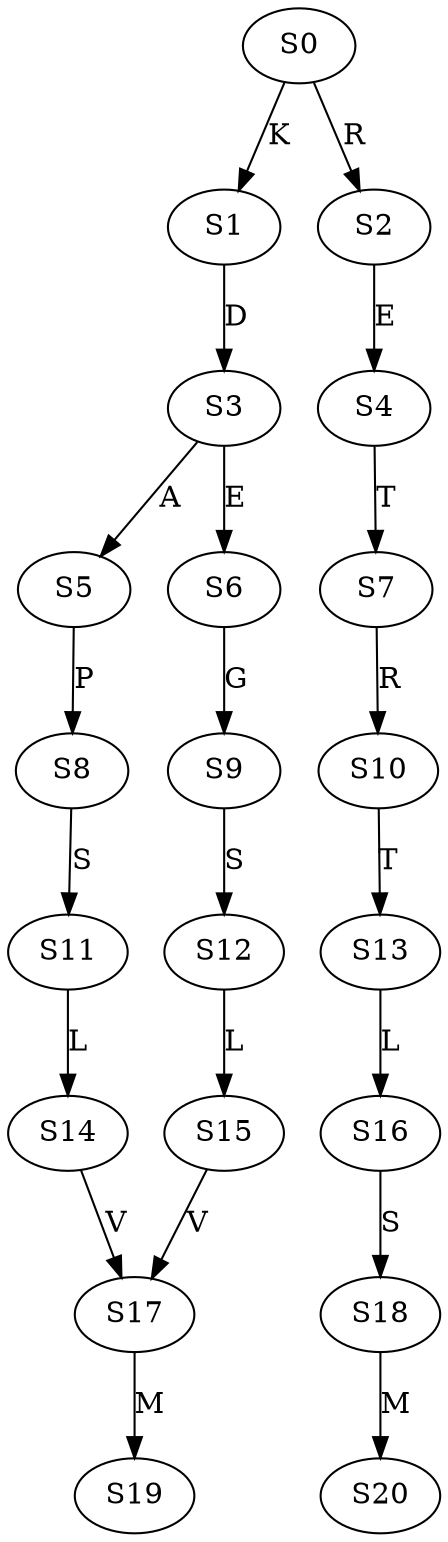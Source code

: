 strict digraph  {
	S0 -> S1 [ label = K ];
	S0 -> S2 [ label = R ];
	S1 -> S3 [ label = D ];
	S2 -> S4 [ label = E ];
	S3 -> S5 [ label = A ];
	S3 -> S6 [ label = E ];
	S4 -> S7 [ label = T ];
	S5 -> S8 [ label = P ];
	S6 -> S9 [ label = G ];
	S7 -> S10 [ label = R ];
	S8 -> S11 [ label = S ];
	S9 -> S12 [ label = S ];
	S10 -> S13 [ label = T ];
	S11 -> S14 [ label = L ];
	S12 -> S15 [ label = L ];
	S13 -> S16 [ label = L ];
	S14 -> S17 [ label = V ];
	S15 -> S17 [ label = V ];
	S16 -> S18 [ label = S ];
	S17 -> S19 [ label = M ];
	S18 -> S20 [ label = M ];
}
